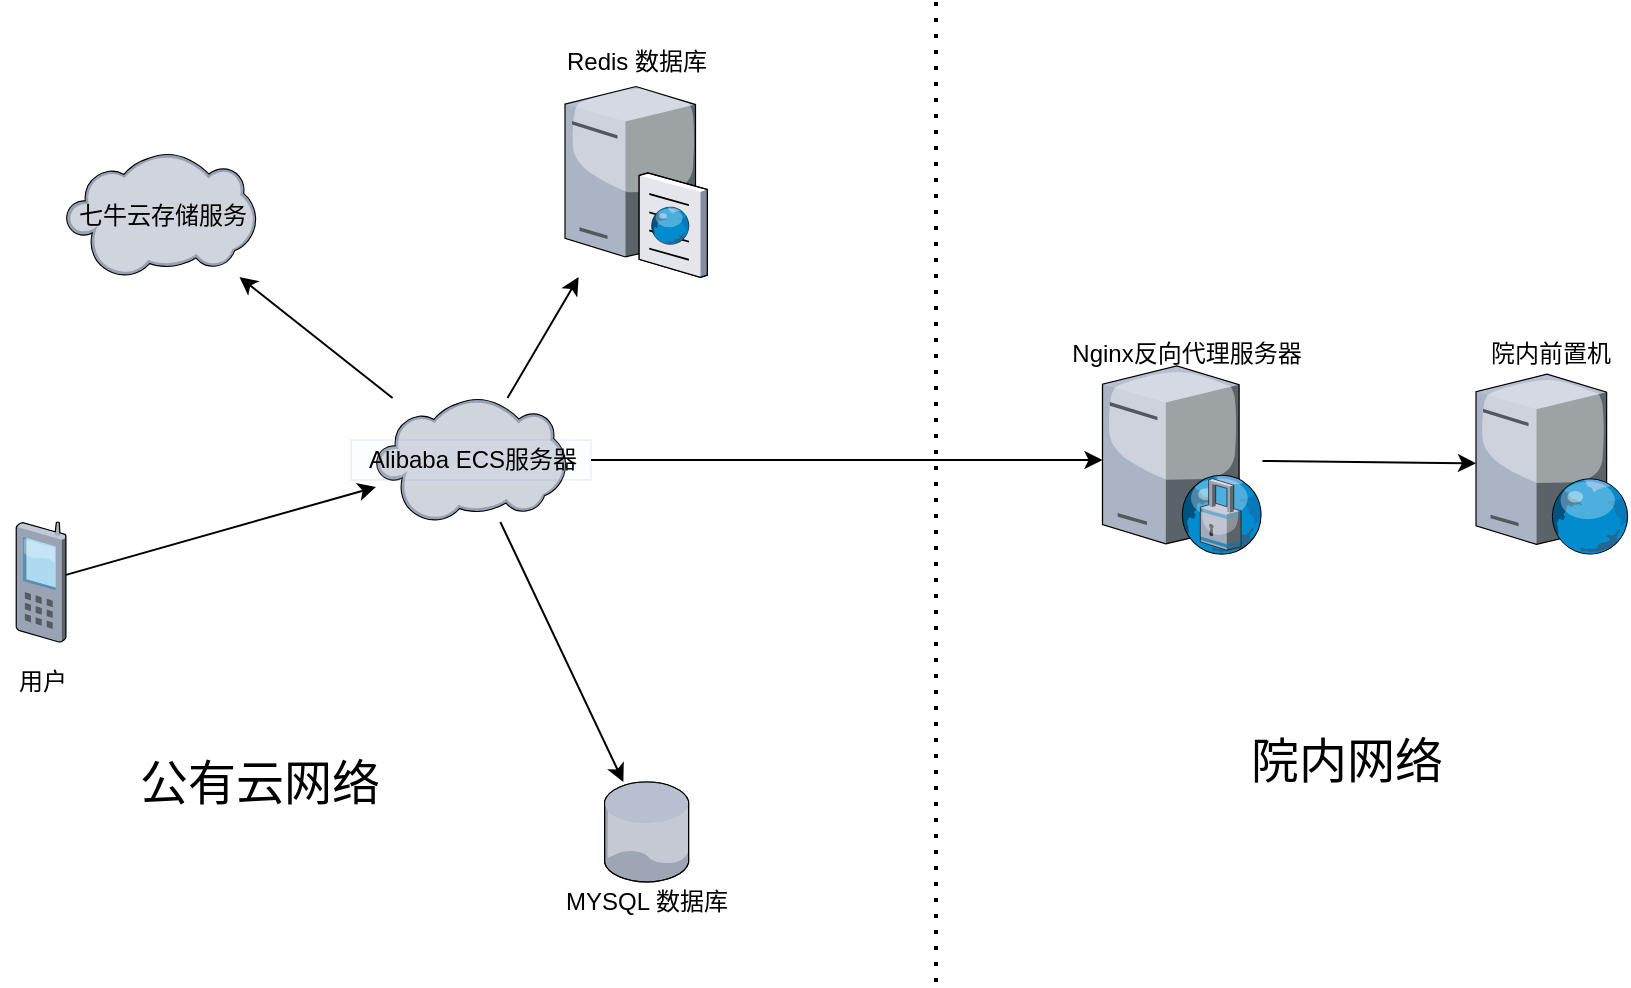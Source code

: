 <mxfile version="14.7.0" type="github">
  <diagram name="Page-1" id="822b0af5-4adb-64df-f703-e8dfc1f81529">
    <mxGraphModel dx="1038" dy="556" grid="1" gridSize="10" guides="1" tooltips="1" connect="1" arrows="1" fold="1" page="1" pageScale="1" pageWidth="1100" pageHeight="850" background="none" math="0" shadow="0">
      <root>
        <mxCell id="0" />
        <mxCell id="1" parent="0" />
        <mxCell id="dWlxhuMHz1cYpk0b0Hpj-11" style="rounded=0;orthogonalLoop=1;jettySize=auto;html=1;" edge="1" parent="1" source="dWlxhuMHz1cYpk0b0Hpj-1" target="dWlxhuMHz1cYpk0b0Hpj-5">
          <mxGeometry relative="1" as="geometry" />
        </mxCell>
        <mxCell id="dWlxhuMHz1cYpk0b0Hpj-12" style="rounded=0;orthogonalLoop=1;jettySize=auto;html=1;" edge="1" parent="1" source="dWlxhuMHz1cYpk0b0Hpj-1" target="dWlxhuMHz1cYpk0b0Hpj-2">
          <mxGeometry relative="1" as="geometry" />
        </mxCell>
        <mxCell id="dWlxhuMHz1cYpk0b0Hpj-37" style="edgeStyle=none;rounded=0;orthogonalLoop=1;jettySize=auto;html=1;" edge="1" parent="1" source="dWlxhuMHz1cYpk0b0Hpj-1" target="dWlxhuMHz1cYpk0b0Hpj-34">
          <mxGeometry relative="1" as="geometry" />
        </mxCell>
        <mxCell id="dWlxhuMHz1cYpk0b0Hpj-1" value="" style="verticalLabelPosition=bottom;aspect=fixed;html=1;verticalAlign=top;strokeColor=none;align=center;outlineConnect=0;shape=mxgraph.citrix.cloud;" vertex="1" parent="1">
          <mxGeometry x="280" y="208" width="95" height="62" as="geometry" />
        </mxCell>
        <mxCell id="dWlxhuMHz1cYpk0b0Hpj-2" value="" style="verticalLabelPosition=bottom;aspect=fixed;html=1;verticalAlign=top;strokeColor=none;align=center;outlineConnect=0;shape=mxgraph.citrix.database;" vertex="1" parent="1">
          <mxGeometry x="394.25" y="400" width="42.5" height="50" as="geometry" />
        </mxCell>
        <mxCell id="dWlxhuMHz1cYpk0b0Hpj-7" style="rounded=0;orthogonalLoop=1;jettySize=auto;html=1;" edge="1" parent="1" source="dWlxhuMHz1cYpk0b0Hpj-4" target="dWlxhuMHz1cYpk0b0Hpj-1">
          <mxGeometry relative="1" as="geometry" />
        </mxCell>
        <mxCell id="dWlxhuMHz1cYpk0b0Hpj-4" value="" style="verticalLabelPosition=bottom;aspect=fixed;html=1;verticalAlign=top;strokeColor=none;align=center;outlineConnect=0;shape=mxgraph.citrix.cell_phone;" vertex="1" parent="1">
          <mxGeometry x="100" y="270" width="25" height="60" as="geometry" />
        </mxCell>
        <mxCell id="dWlxhuMHz1cYpk0b0Hpj-5" value="" style="verticalLabelPosition=bottom;aspect=fixed;html=1;verticalAlign=top;strokeColor=none;align=center;outlineConnect=0;shape=mxgraph.citrix.cache_server;" vertex="1" parent="1">
          <mxGeometry x="374.5" y="50" width="71" height="97.5" as="geometry" />
        </mxCell>
        <mxCell id="dWlxhuMHz1cYpk0b0Hpj-6" value="&lt;span&gt;Redis 数据库&lt;/span&gt;" style="text;html=1;align=center;verticalAlign=middle;resizable=0;points=[];autosize=1;strokeColor=#6c8ebf;fillColor=#dae8fc;opacity=0;fontStyle=0" vertex="1" parent="1">
          <mxGeometry x="365" y="30" width="90" height="20" as="geometry" />
        </mxCell>
        <mxCell id="dWlxhuMHz1cYpk0b0Hpj-8" value="&lt;span&gt;MYSQL 数据库&lt;/span&gt;" style="text;html=1;align=center;verticalAlign=middle;resizable=0;points=[];autosize=1;strokeColor=#6c8ebf;fillColor=#dae8fc;opacity=0;fontStyle=0" vertex="1" parent="1">
          <mxGeometry x="365" y="450" width="100" height="20" as="geometry" />
        </mxCell>
        <mxCell id="dWlxhuMHz1cYpk0b0Hpj-22" style="edgeStyle=none;rounded=0;orthogonalLoop=1;jettySize=auto;html=1;" edge="1" parent="1" source="dWlxhuMHz1cYpk0b0Hpj-14" target="dWlxhuMHz1cYpk0b0Hpj-17">
          <mxGeometry relative="1" as="geometry" />
        </mxCell>
        <mxCell id="dWlxhuMHz1cYpk0b0Hpj-14" value="Alibaba ECS服务器" style="text;html=1;align=center;verticalAlign=middle;resizable=0;points=[];autosize=1;strokeColor=#6c8ebf;fillColor=#dae8fc;opacity=10;fontStyle=0" vertex="1" parent="1">
          <mxGeometry x="267.5" y="229" width="120" height="20" as="geometry" />
        </mxCell>
        <mxCell id="dWlxhuMHz1cYpk0b0Hpj-16" value="" style="verticalLabelPosition=bottom;aspect=fixed;html=1;verticalAlign=top;strokeColor=none;align=center;outlineConnect=0;shape=mxgraph.citrix.web_server;" vertex="1" parent="1">
          <mxGeometry x="830" y="196.06" width="76.5" height="90" as="geometry" />
        </mxCell>
        <mxCell id="dWlxhuMHz1cYpk0b0Hpj-20" style="edgeStyle=none;rounded=0;orthogonalLoop=1;jettySize=auto;html=1;" edge="1" parent="1" source="dWlxhuMHz1cYpk0b0Hpj-17" target="dWlxhuMHz1cYpk0b0Hpj-16">
          <mxGeometry relative="1" as="geometry" />
        </mxCell>
        <mxCell id="dWlxhuMHz1cYpk0b0Hpj-17" value="" style="verticalLabelPosition=bottom;aspect=fixed;html=1;verticalAlign=top;strokeColor=#6c8ebf;align=center;outlineConnect=0;shape=mxgraph.citrix.proxy_server;fillColor=#dae8fc;" vertex="1" parent="1">
          <mxGeometry x="643.25" y="191.94" width="80" height="94.12" as="geometry" />
        </mxCell>
        <mxCell id="dWlxhuMHz1cYpk0b0Hpj-18" value="&lt;span&gt;Nginx反向代理服务器&lt;/span&gt;" style="text;html=1;align=center;verticalAlign=middle;resizable=0;points=[];autosize=1;strokeColor=none;fontStyle=0" vertex="1" parent="1">
          <mxGeometry x="620" y="176.06" width="130" height="20" as="geometry" />
        </mxCell>
        <mxCell id="dWlxhuMHz1cYpk0b0Hpj-25" value="院内前置机" style="text;html=1;align=center;verticalAlign=middle;resizable=0;points=[];autosize=1;strokeColor=none;fontStyle=0" vertex="1" parent="1">
          <mxGeometry x="826.5" y="176.06" width="80" height="20" as="geometry" />
        </mxCell>
        <mxCell id="dWlxhuMHz1cYpk0b0Hpj-28" value="" style="endArrow=none;dashed=1;html=1;dashPattern=1 3;strokeWidth=2;" edge="1" parent="1">
          <mxGeometry width="50" height="50" relative="1" as="geometry">
            <mxPoint x="560" y="500" as="sourcePoint" />
            <mxPoint x="560" y="10" as="targetPoint" />
          </mxGeometry>
        </mxCell>
        <mxCell id="dWlxhuMHz1cYpk0b0Hpj-29" value="&lt;font style=&quot;font-size: 24px&quot;&gt;院内网络&lt;/font&gt;" style="text;html=1;align=center;verticalAlign=middle;resizable=0;points=[];autosize=1;strokeColor=none;fontStyle=0" vertex="1" parent="1">
          <mxGeometry x="710" y="380" width="110" height="20" as="geometry" />
        </mxCell>
        <mxCell id="dWlxhuMHz1cYpk0b0Hpj-30" value="&lt;div style=&quot;text-align: center&quot;&gt;&lt;span style=&quot;font-size: 24px&quot;&gt;&lt;font face=&quot;helvetica&quot;&gt;公有云网络&lt;/font&gt;&lt;/span&gt;&lt;/div&gt;" style="text;whiteSpace=wrap;html=1;" vertex="1" parent="1">
          <mxGeometry x="160" y="380" width="130" height="30" as="geometry" />
        </mxCell>
        <mxCell id="dWlxhuMHz1cYpk0b0Hpj-31" value="" style="verticalLabelPosition=bottom;aspect=fixed;html=1;verticalAlign=top;strokeColor=none;align=center;outlineConnect=0;shape=mxgraph.citrix.cloud;opacity=0;" vertex="1" parent="1">
          <mxGeometry x="160" y="86" width="95" height="62" as="geometry" />
        </mxCell>
        <mxCell id="dWlxhuMHz1cYpk0b0Hpj-33" value="" style="verticalLabelPosition=bottom;aspect=fixed;html=1;verticalAlign=top;strokeColor=none;align=center;outlineConnect=0;shape=mxgraph.citrix.cloud;opacity=0;" vertex="1" parent="1">
          <mxGeometry x="410" y="220" width="95" height="62" as="geometry" />
        </mxCell>
        <mxCell id="dWlxhuMHz1cYpk0b0Hpj-34" value="" style="verticalLabelPosition=bottom;aspect=fixed;html=1;verticalAlign=top;strokeColor=none;align=center;outlineConnect=0;shape=mxgraph.citrix.cloud;" vertex="1" parent="1">
          <mxGeometry x="125" y="85.5" width="95" height="62" as="geometry" />
        </mxCell>
        <mxCell id="dWlxhuMHz1cYpk0b0Hpj-35" value="七牛云存储服务" style="text;html=1;align=center;verticalAlign=middle;resizable=0;points=[];autosize=1;strokeColor=none;" vertex="1" parent="1">
          <mxGeometry x="122.5" y="106.5" width="100" height="20" as="geometry" />
        </mxCell>
        <mxCell id="dWlxhuMHz1cYpk0b0Hpj-38" value="用户" style="text;html=1;align=center;verticalAlign=middle;resizable=0;points=[];autosize=1;strokeColor=none;" vertex="1" parent="1">
          <mxGeometry x="92.5" y="340" width="40" height="20" as="geometry" />
        </mxCell>
      </root>
    </mxGraphModel>
  </diagram>
</mxfile>
